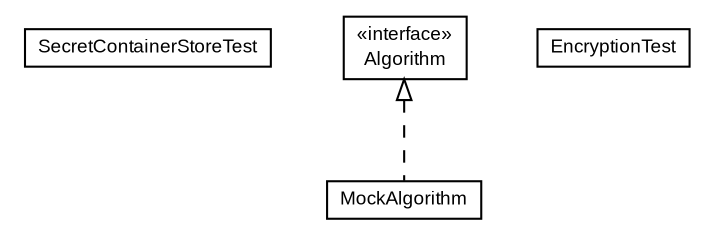 #!/usr/local/bin/dot
#
# Class diagram 
# Generated by UMLGraph version R5_6-24-gf6e263 (http://www.umlgraph.org/)
#

digraph G {
	edge [fontname="arial",fontsize=10,labelfontname="arial",labelfontsize=10];
	node [fontname="arial",fontsize=10,shape=plaintext];
	nodesep=0.25;
	ranksep=0.5;
	// net.brabenetz.lib.security.properties.core.SecretContainerStoreTest
	c0 [label=<<table title="net.brabenetz.lib.security.properties.core.SecretContainerStoreTest" border="0" cellborder="1" cellspacing="0" cellpadding="2" port="p" href="./SecretContainerStoreTest.html">
		<tr><td><table border="0" cellspacing="0" cellpadding="1">
<tr><td align="center" balign="center"> SecretContainerStoreTest </td></tr>
		</table></td></tr>
		</table>>, URL="./SecretContainerStoreTest.html", fontname="arial", fontcolor="black", fontsize=9.0];
	// net.brabenetz.lib.security.properties.core.MockAlgorithm
	c1 [label=<<table title="net.brabenetz.lib.security.properties.core.MockAlgorithm" border="0" cellborder="1" cellspacing="0" cellpadding="2" port="p" href="./MockAlgorithm.html">
		<tr><td><table border="0" cellspacing="0" cellpadding="1">
<tr><td align="center" balign="center"> MockAlgorithm </td></tr>
		</table></td></tr>
		</table>>, URL="./MockAlgorithm.html", fontname="arial", fontcolor="black", fontsize=9.0];
	// net.brabenetz.lib.security.properties.core.EncryptionTest
	c2 [label=<<table title="net.brabenetz.lib.security.properties.core.EncryptionTest" border="0" cellborder="1" cellspacing="0" cellpadding="2" port="p" href="./EncryptionTest.html">
		<tr><td><table border="0" cellspacing="0" cellpadding="1">
<tr><td align="center" balign="center"> EncryptionTest </td></tr>
		</table></td></tr>
		</table>>, URL="./EncryptionTest.html", fontname="arial", fontcolor="black", fontsize=9.0];
	//net.brabenetz.lib.security.properties.core.MockAlgorithm implements net.brabenetz.lib.security.properties.core.Algorithm
	c9:p -> c1:p [dir=back,arrowtail=empty,style=dashed];
	// net.brabenetz.lib.security.properties.core.Algorithm
	c9 [label=<<table title="net.brabenetz.lib.security.properties.core.Algorithm" border="0" cellborder="1" cellspacing="0" cellpadding="2" port="p">
		<tr><td><table border="0" cellspacing="0" cellpadding="1">
<tr><td align="center" balign="center"> &#171;interface&#187; </td></tr>
<tr><td align="center" balign="center"> Algorithm </td></tr>
		</table></td></tr>
		</table>>, URL="null", fontname="arial", fontcolor="black", fontsize=9.0];
}

